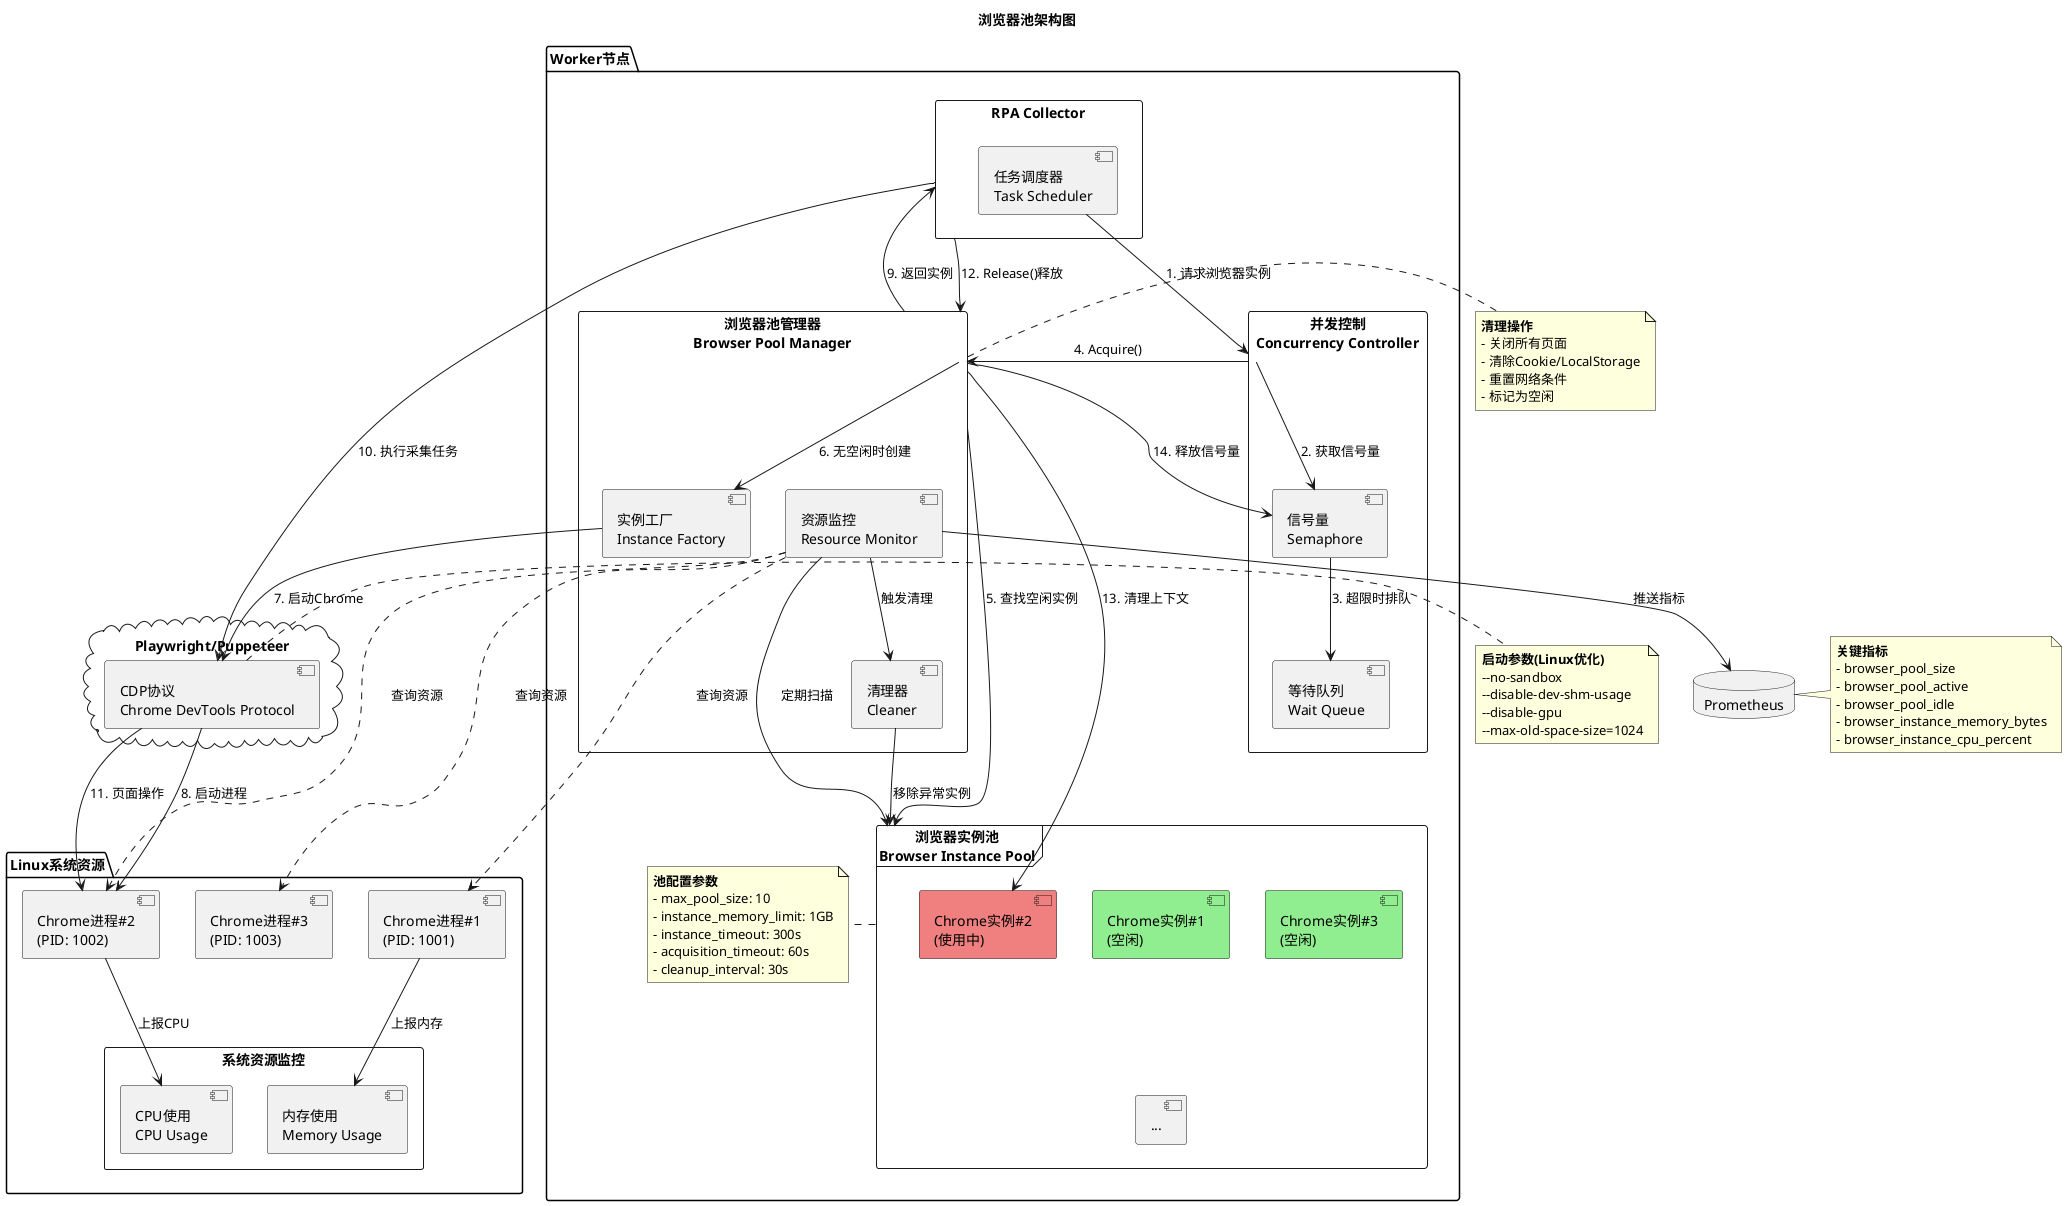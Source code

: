 @startuml
title 浏览器池架构图

package "Worker节点" {
    rectangle "RPA Collector" as Collector {
        [任务调度器\nTask Scheduler] as Scheduler
    }

    rectangle "浏览器池管理器\nBrowser Pool Manager" as PoolManager {
        [实例工厂\nInstance Factory] as Factory
        [资源监控\nResource Monitor] as Monitor
        [清理器\nCleaner] as Cleaner
    }

    frame "浏览器实例池\nBrowser Instance Pool" as Pool {
        component "Chrome实例#1\n(空闲)" as Chrome1 #LightGreen
        component "Chrome实例#2\n(使用中)" as Chrome2 #LightCoral
        component "Chrome实例#3\n(空闲)" as Chrome3 #LightGreen
        component "..." as MoreChrome
    }

    rectangle "并发控制\nConcurrency Controller" as ConcurrentController {
        [信号量\nSemaphore] as Semaphore
        [等待队列\nWait Queue] as WaitQueue
    }

    note right of Pool
        <b>池配置参数</b>
        - max_pool_size: 10
        - instance_memory_limit: 1GB
        - instance_timeout: 300s
        - acquisition_timeout: 60s
        - cleanup_interval: 30s
    end note
}

package "Linux系统资源" {
    component "Chrome进程#1\n(PID: 1001)" as Process1
    component "Chrome进程#2\n(PID: 1002)" as Process2
    component "Chrome进程#3\n(PID: 1003)" as Process3

    rectangle "系统资源监控" as SysMonitor {
        [内存使用\nMemory Usage] as Memory
        [CPU使用\nCPU Usage] as CPU
    }
}

cloud "Playwright/Puppeteer" {
    [CDP协议\nChrome DevTools Protocol] as CDP
}

database "Prometheus" as Prometheus

' 核心流程 - 请求浏览器实例
Scheduler --> ConcurrentController : 1. 请求浏览器实例
ConcurrentController --> Semaphore : 2. 获取信号量
Semaphore --> WaitQueue : 3. 超限时排队
ConcurrentController --> PoolManager : 4. Acquire()
PoolManager --> Pool : 5. 查找空闲实例
PoolManager --> Factory : 6. 无空闲时创建
Factory --> CDP : 7. 启动Chrome
CDP --> Process2 : 8. 启动进程
PoolManager --> Collector : 9. 返回实例

' 使用与释放
Collector --> CDP : 10. 执行采集任务
CDP --> Process2 : 11. 页面操作
Collector --> PoolManager : 12. Release()释放
PoolManager --> Chrome2 : 13. 清理上下文
PoolManager --> Semaphore : 14. 释放信号量

' 资源监控
Monitor --> Pool : 定期扫描
Monitor ..> Process1 : 查询资源
Monitor ..> Process2 : 查询资源
Monitor ..> Process3 : 查询资源
Process1 --> Memory : 上报内存
Process2 --> CPU : 上报CPU
Monitor --> Cleaner : 触发清理
Cleaner --> Pool : 移除异常实例

' 指标上报
Monitor --> Prometheus : 推送指标

note right of CDP
    <b>启动参数(Linux优化)</b>
    --no-sandbox
    --disable-dev-shm-usage
    --disable-gpu
    --max-old-space-size=1024
end note

note right of Prometheus
    <b>关键指标</b>
    - browser_pool_size
    - browser_pool_active
    - browser_pool_idle
    - browser_instance_memory_bytes
    - browser_instance_cpu_percent
end note

note right of PoolManager
    <b>清理操作</b>
    - 关闭所有页面
    - 清除Cookie/LocalStorage
    - 重置网络条件
    - 标记为空闲
end note

@enduml
